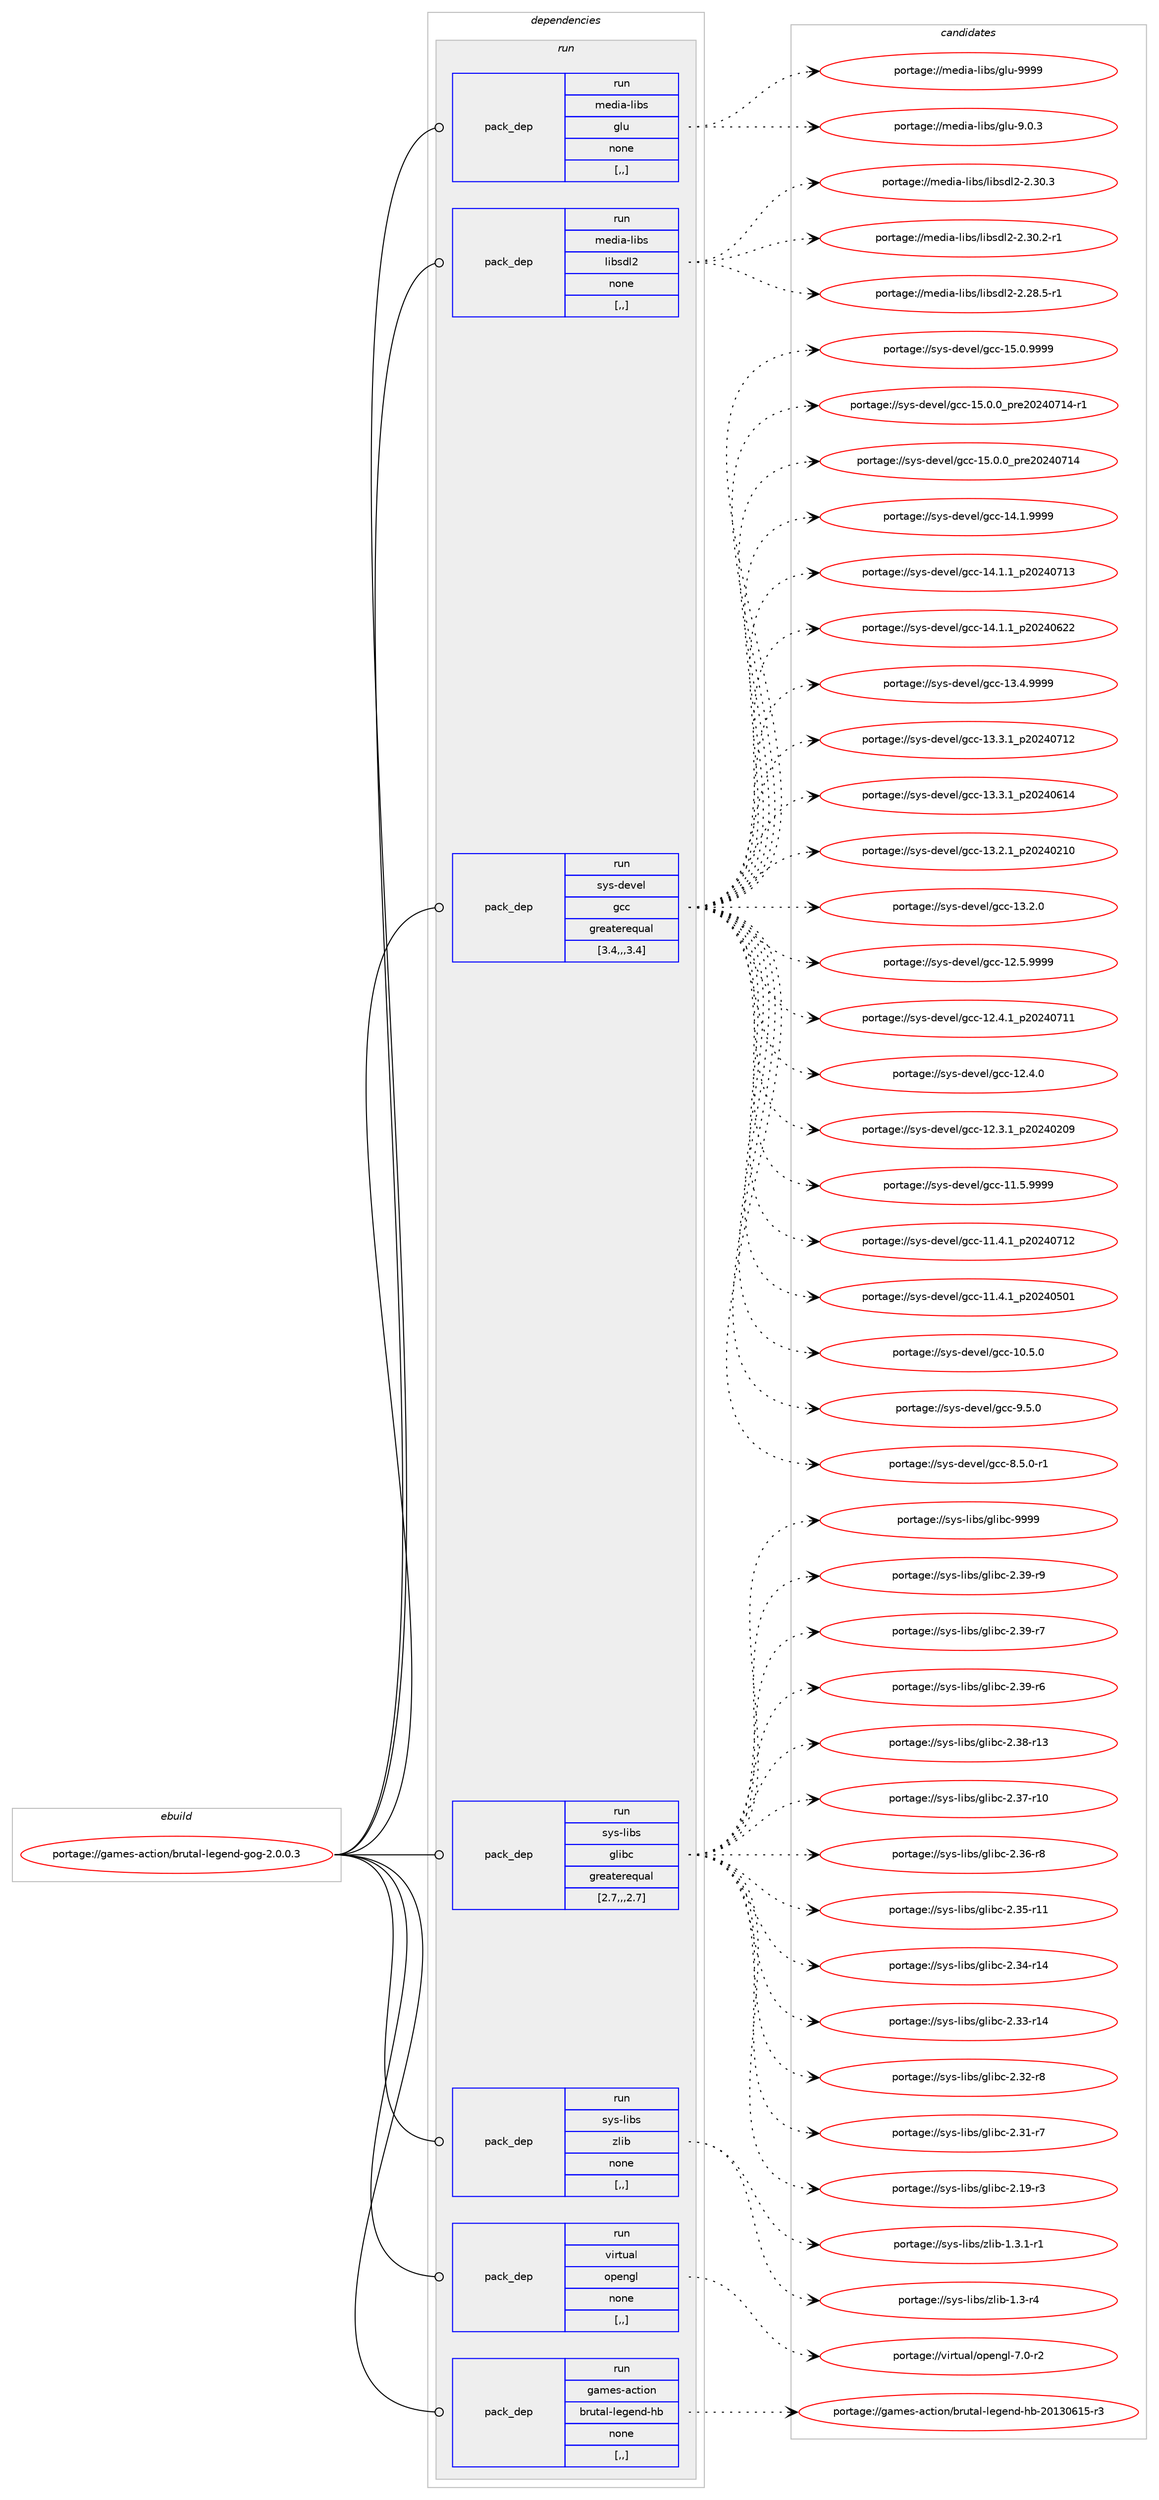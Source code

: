 digraph prolog {

# *************
# Graph options
# *************

newrank=true;
concentrate=true;
compound=true;
graph [rankdir=LR,fontname=Helvetica,fontsize=10,ranksep=1.5];#, ranksep=2.5, nodesep=0.2];
edge  [arrowhead=vee];
node  [fontname=Helvetica,fontsize=10];

# **********
# The ebuild
# **********

subgraph cluster_leftcol {
color=gray;
label=<<i>ebuild</i>>;
id [label="portage://games-action/brutal-legend-gog-2.0.0.3", color=red, width=4, href="../games-action/brutal-legend-gog-2.0.0.3.svg"];
}

# ****************
# The dependencies
# ****************

subgraph cluster_midcol {
color=gray;
label=<<i>dependencies</i>>;
subgraph cluster_compile {
fillcolor="#eeeeee";
style=filled;
label=<<i>compile</i>>;
}
subgraph cluster_compileandrun {
fillcolor="#eeeeee";
style=filled;
label=<<i>compile and run</i>>;
}
subgraph cluster_run {
fillcolor="#eeeeee";
style=filled;
label=<<i>run</i>>;
subgraph pack158847 {
dependency222913 [label=<<TABLE BORDER="0" CELLBORDER="1" CELLSPACING="0" CELLPADDING="4" WIDTH="220"><TR><TD ROWSPAN="6" CELLPADDING="30">pack_dep</TD></TR><TR><TD WIDTH="110">run</TD></TR><TR><TD>media-libs</TD></TR><TR><TD>glu</TD></TR><TR><TD>none</TD></TR><TR><TD>[,,]</TD></TR></TABLE>>, shape=none, color=blue];
}
id:e -> dependency222913:w [weight=20,style="solid",arrowhead="odot"];
subgraph pack158848 {
dependency222914 [label=<<TABLE BORDER="0" CELLBORDER="1" CELLSPACING="0" CELLPADDING="4" WIDTH="220"><TR><TD ROWSPAN="6" CELLPADDING="30">pack_dep</TD></TR><TR><TD WIDTH="110">run</TD></TR><TR><TD>media-libs</TD></TR><TR><TD>libsdl2</TD></TR><TR><TD>none</TD></TR><TR><TD>[,,]</TD></TR></TABLE>>, shape=none, color=blue];
}
id:e -> dependency222914:w [weight=20,style="solid",arrowhead="odot"];
subgraph pack158849 {
dependency222915 [label=<<TABLE BORDER="0" CELLBORDER="1" CELLSPACING="0" CELLPADDING="4" WIDTH="220"><TR><TD ROWSPAN="6" CELLPADDING="30">pack_dep</TD></TR><TR><TD WIDTH="110">run</TD></TR><TR><TD>sys-devel</TD></TR><TR><TD>gcc</TD></TR><TR><TD>greaterequal</TD></TR><TR><TD>[3.4,,,3.4]</TD></TR></TABLE>>, shape=none, color=blue];
}
id:e -> dependency222915:w [weight=20,style="solid",arrowhead="odot"];
subgraph pack158850 {
dependency222916 [label=<<TABLE BORDER="0" CELLBORDER="1" CELLSPACING="0" CELLPADDING="4" WIDTH="220"><TR><TD ROWSPAN="6" CELLPADDING="30">pack_dep</TD></TR><TR><TD WIDTH="110">run</TD></TR><TR><TD>sys-libs</TD></TR><TR><TD>glibc</TD></TR><TR><TD>greaterequal</TD></TR><TR><TD>[2.7,,,2.7]</TD></TR></TABLE>>, shape=none, color=blue];
}
id:e -> dependency222916:w [weight=20,style="solid",arrowhead="odot"];
subgraph pack158851 {
dependency222917 [label=<<TABLE BORDER="0" CELLBORDER="1" CELLSPACING="0" CELLPADDING="4" WIDTH="220"><TR><TD ROWSPAN="6" CELLPADDING="30">pack_dep</TD></TR><TR><TD WIDTH="110">run</TD></TR><TR><TD>sys-libs</TD></TR><TR><TD>zlib</TD></TR><TR><TD>none</TD></TR><TR><TD>[,,]</TD></TR></TABLE>>, shape=none, color=blue];
}
id:e -> dependency222917:w [weight=20,style="solid",arrowhead="odot"];
subgraph pack158852 {
dependency222918 [label=<<TABLE BORDER="0" CELLBORDER="1" CELLSPACING="0" CELLPADDING="4" WIDTH="220"><TR><TD ROWSPAN="6" CELLPADDING="30">pack_dep</TD></TR><TR><TD WIDTH="110">run</TD></TR><TR><TD>virtual</TD></TR><TR><TD>opengl</TD></TR><TR><TD>none</TD></TR><TR><TD>[,,]</TD></TR></TABLE>>, shape=none, color=blue];
}
id:e -> dependency222918:w [weight=20,style="solid",arrowhead="odot"];
subgraph pack158853 {
dependency222919 [label=<<TABLE BORDER="0" CELLBORDER="1" CELLSPACING="0" CELLPADDING="4" WIDTH="220"><TR><TD ROWSPAN="6" CELLPADDING="30">pack_dep</TD></TR><TR><TD WIDTH="110">run</TD></TR><TR><TD>games-action</TD></TR><TR><TD>brutal-legend-hb</TD></TR><TR><TD>none</TD></TR><TR><TD>[,,]</TD></TR></TABLE>>, shape=none, color=blue];
}
id:e -> dependency222919:w [weight=20,style="solid",arrowhead="odot"];
}
}

# **************
# The candidates
# **************

subgraph cluster_choices {
rank=same;
color=gray;
label=<<i>candidates</i>>;

subgraph choice158847 {
color=black;
nodesep=1;
choice109101100105974510810598115471031081174557575757 [label="portage://media-libs/glu-9999", color=red, width=4,href="../media-libs/glu-9999.svg"];
choice10910110010597451081059811547103108117455746484651 [label="portage://media-libs/glu-9.0.3", color=red, width=4,href="../media-libs/glu-9.0.3.svg"];
dependency222913:e -> choice109101100105974510810598115471031081174557575757:w [style=dotted,weight="100"];
dependency222913:e -> choice10910110010597451081059811547103108117455746484651:w [style=dotted,weight="100"];
}
subgraph choice158848 {
color=black;
nodesep=1;
choice10910110010597451081059811547108105981151001085045504651484651 [label="portage://media-libs/libsdl2-2.30.3", color=red, width=4,href="../media-libs/libsdl2-2.30.3.svg"];
choice109101100105974510810598115471081059811510010850455046514846504511449 [label="portage://media-libs/libsdl2-2.30.2-r1", color=red, width=4,href="../media-libs/libsdl2-2.30.2-r1.svg"];
choice109101100105974510810598115471081059811510010850455046505646534511449 [label="portage://media-libs/libsdl2-2.28.5-r1", color=red, width=4,href="../media-libs/libsdl2-2.28.5-r1.svg"];
dependency222914:e -> choice10910110010597451081059811547108105981151001085045504651484651:w [style=dotted,weight="100"];
dependency222914:e -> choice109101100105974510810598115471081059811510010850455046514846504511449:w [style=dotted,weight="100"];
dependency222914:e -> choice109101100105974510810598115471081059811510010850455046505646534511449:w [style=dotted,weight="100"];
}
subgraph choice158849 {
color=black;
nodesep=1;
choice1151211154510010111810110847103999945495346484657575757 [label="portage://sys-devel/gcc-15.0.9999", color=red, width=4,href="../sys-devel/gcc-15.0.9999.svg"];
choice11512111545100101118101108471039999454953464846489511211410150485052485549524511449 [label="portage://sys-devel/gcc-15.0.0_pre20240714-r1", color=red, width=4,href="../sys-devel/gcc-15.0.0_pre20240714-r1.svg"];
choice1151211154510010111810110847103999945495346484648951121141015048505248554952 [label="portage://sys-devel/gcc-15.0.0_pre20240714", color=red, width=4,href="../sys-devel/gcc-15.0.0_pre20240714.svg"];
choice1151211154510010111810110847103999945495246494657575757 [label="portage://sys-devel/gcc-14.1.9999", color=red, width=4,href="../sys-devel/gcc-14.1.9999.svg"];
choice1151211154510010111810110847103999945495246494649951125048505248554951 [label="portage://sys-devel/gcc-14.1.1_p20240713", color=red, width=4,href="../sys-devel/gcc-14.1.1_p20240713.svg"];
choice1151211154510010111810110847103999945495246494649951125048505248545050 [label="portage://sys-devel/gcc-14.1.1_p20240622", color=red, width=4,href="../sys-devel/gcc-14.1.1_p20240622.svg"];
choice1151211154510010111810110847103999945495146524657575757 [label="portage://sys-devel/gcc-13.4.9999", color=red, width=4,href="../sys-devel/gcc-13.4.9999.svg"];
choice1151211154510010111810110847103999945495146514649951125048505248554950 [label="portage://sys-devel/gcc-13.3.1_p20240712", color=red, width=4,href="../sys-devel/gcc-13.3.1_p20240712.svg"];
choice1151211154510010111810110847103999945495146514649951125048505248544952 [label="portage://sys-devel/gcc-13.3.1_p20240614", color=red, width=4,href="../sys-devel/gcc-13.3.1_p20240614.svg"];
choice1151211154510010111810110847103999945495146504649951125048505248504948 [label="portage://sys-devel/gcc-13.2.1_p20240210", color=red, width=4,href="../sys-devel/gcc-13.2.1_p20240210.svg"];
choice1151211154510010111810110847103999945495146504648 [label="portage://sys-devel/gcc-13.2.0", color=red, width=4,href="../sys-devel/gcc-13.2.0.svg"];
choice1151211154510010111810110847103999945495046534657575757 [label="portage://sys-devel/gcc-12.5.9999", color=red, width=4,href="../sys-devel/gcc-12.5.9999.svg"];
choice1151211154510010111810110847103999945495046524649951125048505248554949 [label="portage://sys-devel/gcc-12.4.1_p20240711", color=red, width=4,href="../sys-devel/gcc-12.4.1_p20240711.svg"];
choice1151211154510010111810110847103999945495046524648 [label="portage://sys-devel/gcc-12.4.0", color=red, width=4,href="../sys-devel/gcc-12.4.0.svg"];
choice1151211154510010111810110847103999945495046514649951125048505248504857 [label="portage://sys-devel/gcc-12.3.1_p20240209", color=red, width=4,href="../sys-devel/gcc-12.3.1_p20240209.svg"];
choice1151211154510010111810110847103999945494946534657575757 [label="portage://sys-devel/gcc-11.5.9999", color=red, width=4,href="../sys-devel/gcc-11.5.9999.svg"];
choice1151211154510010111810110847103999945494946524649951125048505248554950 [label="portage://sys-devel/gcc-11.4.1_p20240712", color=red, width=4,href="../sys-devel/gcc-11.4.1_p20240712.svg"];
choice1151211154510010111810110847103999945494946524649951125048505248534849 [label="portage://sys-devel/gcc-11.4.1_p20240501", color=red, width=4,href="../sys-devel/gcc-11.4.1_p20240501.svg"];
choice1151211154510010111810110847103999945494846534648 [label="portage://sys-devel/gcc-10.5.0", color=red, width=4,href="../sys-devel/gcc-10.5.0.svg"];
choice11512111545100101118101108471039999455746534648 [label="portage://sys-devel/gcc-9.5.0", color=red, width=4,href="../sys-devel/gcc-9.5.0.svg"];
choice115121115451001011181011084710399994556465346484511449 [label="portage://sys-devel/gcc-8.5.0-r1", color=red, width=4,href="../sys-devel/gcc-8.5.0-r1.svg"];
dependency222915:e -> choice1151211154510010111810110847103999945495346484657575757:w [style=dotted,weight="100"];
dependency222915:e -> choice11512111545100101118101108471039999454953464846489511211410150485052485549524511449:w [style=dotted,weight="100"];
dependency222915:e -> choice1151211154510010111810110847103999945495346484648951121141015048505248554952:w [style=dotted,weight="100"];
dependency222915:e -> choice1151211154510010111810110847103999945495246494657575757:w [style=dotted,weight="100"];
dependency222915:e -> choice1151211154510010111810110847103999945495246494649951125048505248554951:w [style=dotted,weight="100"];
dependency222915:e -> choice1151211154510010111810110847103999945495246494649951125048505248545050:w [style=dotted,weight="100"];
dependency222915:e -> choice1151211154510010111810110847103999945495146524657575757:w [style=dotted,weight="100"];
dependency222915:e -> choice1151211154510010111810110847103999945495146514649951125048505248554950:w [style=dotted,weight="100"];
dependency222915:e -> choice1151211154510010111810110847103999945495146514649951125048505248544952:w [style=dotted,weight="100"];
dependency222915:e -> choice1151211154510010111810110847103999945495146504649951125048505248504948:w [style=dotted,weight="100"];
dependency222915:e -> choice1151211154510010111810110847103999945495146504648:w [style=dotted,weight="100"];
dependency222915:e -> choice1151211154510010111810110847103999945495046534657575757:w [style=dotted,weight="100"];
dependency222915:e -> choice1151211154510010111810110847103999945495046524649951125048505248554949:w [style=dotted,weight="100"];
dependency222915:e -> choice1151211154510010111810110847103999945495046524648:w [style=dotted,weight="100"];
dependency222915:e -> choice1151211154510010111810110847103999945495046514649951125048505248504857:w [style=dotted,weight="100"];
dependency222915:e -> choice1151211154510010111810110847103999945494946534657575757:w [style=dotted,weight="100"];
dependency222915:e -> choice1151211154510010111810110847103999945494946524649951125048505248554950:w [style=dotted,weight="100"];
dependency222915:e -> choice1151211154510010111810110847103999945494946524649951125048505248534849:w [style=dotted,weight="100"];
dependency222915:e -> choice1151211154510010111810110847103999945494846534648:w [style=dotted,weight="100"];
dependency222915:e -> choice11512111545100101118101108471039999455746534648:w [style=dotted,weight="100"];
dependency222915:e -> choice115121115451001011181011084710399994556465346484511449:w [style=dotted,weight="100"];
}
subgraph choice158850 {
color=black;
nodesep=1;
choice11512111545108105981154710310810598994557575757 [label="portage://sys-libs/glibc-9999", color=red, width=4,href="../sys-libs/glibc-9999.svg"];
choice115121115451081059811547103108105989945504651574511457 [label="portage://sys-libs/glibc-2.39-r9", color=red, width=4,href="../sys-libs/glibc-2.39-r9.svg"];
choice115121115451081059811547103108105989945504651574511455 [label="portage://sys-libs/glibc-2.39-r7", color=red, width=4,href="../sys-libs/glibc-2.39-r7.svg"];
choice115121115451081059811547103108105989945504651574511454 [label="portage://sys-libs/glibc-2.39-r6", color=red, width=4,href="../sys-libs/glibc-2.39-r6.svg"];
choice11512111545108105981154710310810598994550465156451144951 [label="portage://sys-libs/glibc-2.38-r13", color=red, width=4,href="../sys-libs/glibc-2.38-r13.svg"];
choice11512111545108105981154710310810598994550465155451144948 [label="portage://sys-libs/glibc-2.37-r10", color=red, width=4,href="../sys-libs/glibc-2.37-r10.svg"];
choice115121115451081059811547103108105989945504651544511456 [label="portage://sys-libs/glibc-2.36-r8", color=red, width=4,href="../sys-libs/glibc-2.36-r8.svg"];
choice11512111545108105981154710310810598994550465153451144949 [label="portage://sys-libs/glibc-2.35-r11", color=red, width=4,href="../sys-libs/glibc-2.35-r11.svg"];
choice11512111545108105981154710310810598994550465152451144952 [label="portage://sys-libs/glibc-2.34-r14", color=red, width=4,href="../sys-libs/glibc-2.34-r14.svg"];
choice11512111545108105981154710310810598994550465151451144952 [label="portage://sys-libs/glibc-2.33-r14", color=red, width=4,href="../sys-libs/glibc-2.33-r14.svg"];
choice115121115451081059811547103108105989945504651504511456 [label="portage://sys-libs/glibc-2.32-r8", color=red, width=4,href="../sys-libs/glibc-2.32-r8.svg"];
choice115121115451081059811547103108105989945504651494511455 [label="portage://sys-libs/glibc-2.31-r7", color=red, width=4,href="../sys-libs/glibc-2.31-r7.svg"];
choice115121115451081059811547103108105989945504649574511451 [label="portage://sys-libs/glibc-2.19-r3", color=red, width=4,href="../sys-libs/glibc-2.19-r3.svg"];
dependency222916:e -> choice11512111545108105981154710310810598994557575757:w [style=dotted,weight="100"];
dependency222916:e -> choice115121115451081059811547103108105989945504651574511457:w [style=dotted,weight="100"];
dependency222916:e -> choice115121115451081059811547103108105989945504651574511455:w [style=dotted,weight="100"];
dependency222916:e -> choice115121115451081059811547103108105989945504651574511454:w [style=dotted,weight="100"];
dependency222916:e -> choice11512111545108105981154710310810598994550465156451144951:w [style=dotted,weight="100"];
dependency222916:e -> choice11512111545108105981154710310810598994550465155451144948:w [style=dotted,weight="100"];
dependency222916:e -> choice115121115451081059811547103108105989945504651544511456:w [style=dotted,weight="100"];
dependency222916:e -> choice11512111545108105981154710310810598994550465153451144949:w [style=dotted,weight="100"];
dependency222916:e -> choice11512111545108105981154710310810598994550465152451144952:w [style=dotted,weight="100"];
dependency222916:e -> choice11512111545108105981154710310810598994550465151451144952:w [style=dotted,weight="100"];
dependency222916:e -> choice115121115451081059811547103108105989945504651504511456:w [style=dotted,weight="100"];
dependency222916:e -> choice115121115451081059811547103108105989945504651494511455:w [style=dotted,weight="100"];
dependency222916:e -> choice115121115451081059811547103108105989945504649574511451:w [style=dotted,weight="100"];
}
subgraph choice158851 {
color=black;
nodesep=1;
choice115121115451081059811547122108105984549465146494511449 [label="portage://sys-libs/zlib-1.3.1-r1", color=red, width=4,href="../sys-libs/zlib-1.3.1-r1.svg"];
choice11512111545108105981154712210810598454946514511452 [label="portage://sys-libs/zlib-1.3-r4", color=red, width=4,href="../sys-libs/zlib-1.3-r4.svg"];
dependency222917:e -> choice115121115451081059811547122108105984549465146494511449:w [style=dotted,weight="100"];
dependency222917:e -> choice11512111545108105981154712210810598454946514511452:w [style=dotted,weight="100"];
}
subgraph choice158852 {
color=black;
nodesep=1;
choice1181051141161179710847111112101110103108455546484511450 [label="portage://virtual/opengl-7.0-r2", color=red, width=4,href="../virtual/opengl-7.0-r2.svg"];
dependency222918:e -> choice1181051141161179710847111112101110103108455546484511450:w [style=dotted,weight="100"];
}
subgraph choice158853 {
color=black;
nodesep=1;
choice103971091011154597991161051111104798114117116971084510810110310111010045104984550484951485449534511451 [label="portage://games-action/brutal-legend-hb-20130615-r3", color=red, width=4,href="../games-action/brutal-legend-hb-20130615-r3.svg"];
dependency222919:e -> choice103971091011154597991161051111104798114117116971084510810110310111010045104984550484951485449534511451:w [style=dotted,weight="100"];
}
}

}
